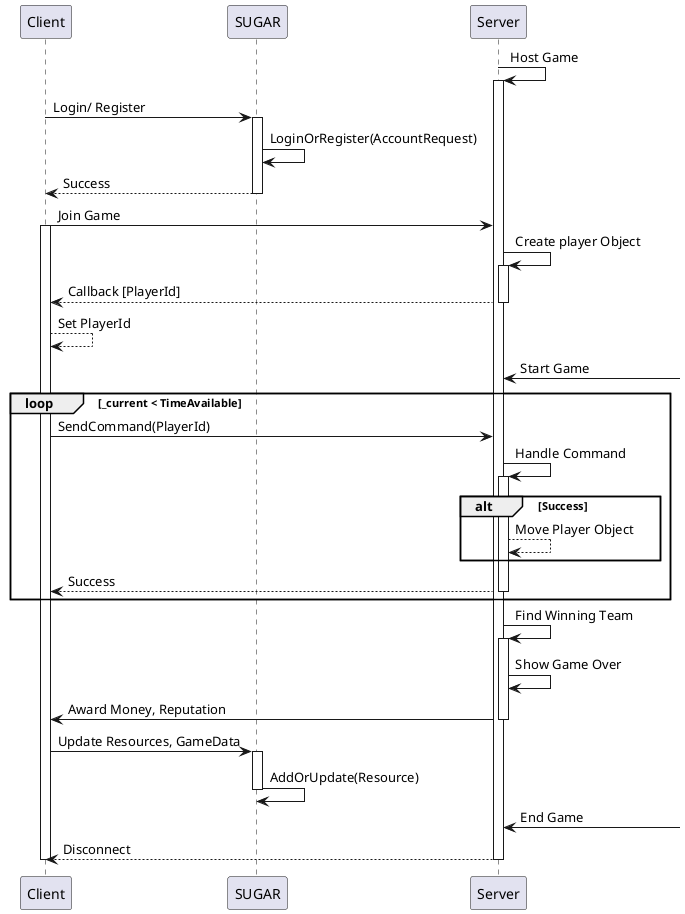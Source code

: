 @startuml
participant Client
participant SUGAR
participant Server
Server -> Server : Host Game
activate Server
Client -> SUGAR : Login/ Register
activate SUGAR
SUGAR -> SUGAR : LoginOrRegister(AccountRequest) 
SUGAR --> Client : Success
deactivate SUGAR
Client -> Server : Join Game
activate Client
Server -> Server : Create player Object
activate Server
Server --> Client : Callback [PlayerId]
deactivate Server
Client --> Client : Set PlayerId

Server <- : Start Game

loop _current < TimeAvailable
	Client -> Server : SendCommand(PlayerId)
	Server -> Server : Handle Command
	activate Server
	alt Success
		Server --> Server : Move Player Object
	end
	Server --> Client : Success
	deactivate Server
end

Server -> Server : Find Winning Team
activate Server
Server -> Server : Show Game Over
Server -> Client : Award Money, Reputation
deactivate Server
Client -> SUGAR : Update Resources, GameData
activate SUGAR
SUGAR -> SUGAR : AddOrUpdate(Resource)
deactivate SUGAR

Server <- : End Game
Server --> Client : Disconnect
deactivate Server
deactivate Client
@enduml
